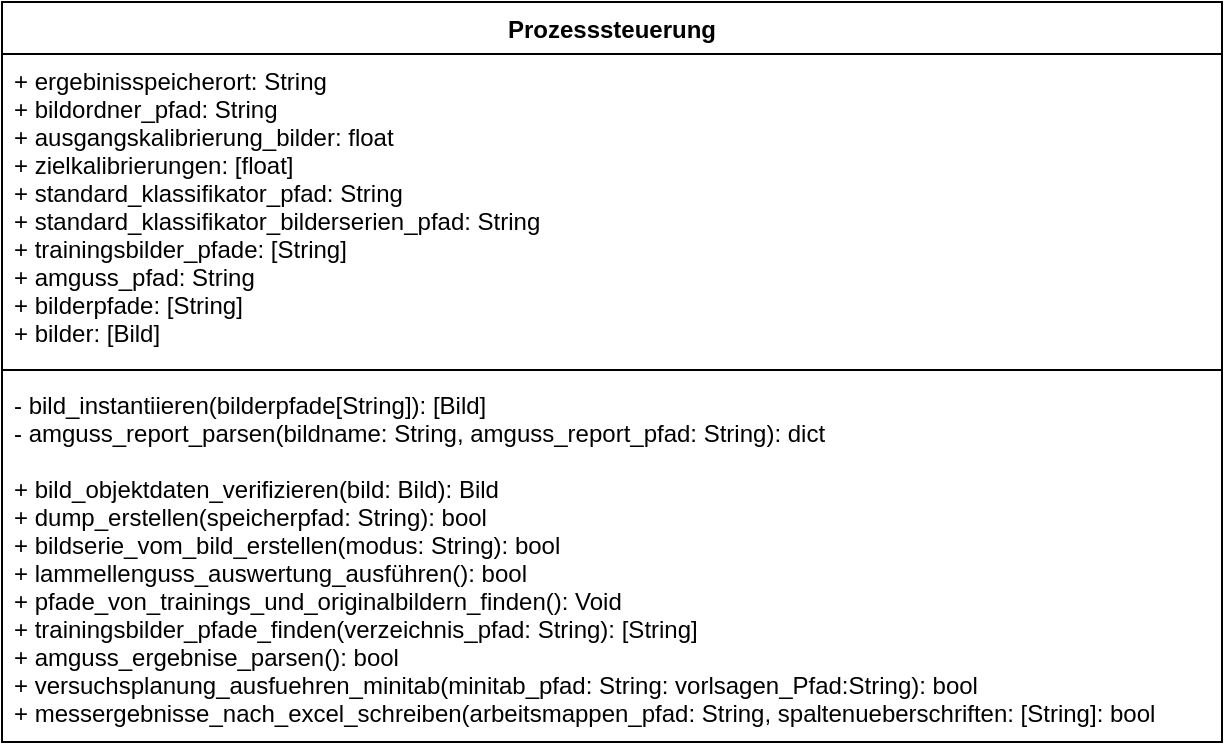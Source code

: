 <mxfile version="14.6.13" type="device"><diagram id="K4pfUe79iYb3Q8RcGvev" name="Seite-1"><mxGraphModel dx="1024" dy="592" grid="0" gridSize="10" guides="1" tooltips="1" connect="1" arrows="1" fold="1" page="1" pageScale="1" pageWidth="827" pageHeight="1169" math="0" shadow="0"><root><mxCell id="0"/><mxCell id="1" parent="0"/><mxCell id="K2cQvCdn1KXKWRD7znNt-1" value="Prozesssteuerung" style="swimlane;fontStyle=1;align=center;verticalAlign=top;childLayout=stackLayout;horizontal=1;startSize=26;horizontalStack=0;resizeParent=1;resizeParentMax=0;resizeLast=0;collapsible=1;marginBottom=0;" parent="1" vertex="1"><mxGeometry x="120" y="90" width="610" height="370" as="geometry"/></mxCell><mxCell id="K2cQvCdn1KXKWRD7znNt-2" value="+ ergebinisspeicherort: String&#10;+ bildordner_pfad: String&#10;+ ausgangskalibrierung_bilder: float&#10;+ zielkalibrierungen: [float]&#10;+ standard_klassifikator_pfad: String&#10;+ standard_klassifikator_bilderserien_pfad: String&#10;+ trainingsbilder_pfade: [String]&#10;+ amguss_pfad: String&#10;+ bilderpfade: [String]&#10;+ bilder: [Bild]&#10;" style="text;strokeColor=none;fillColor=none;align=left;verticalAlign=top;spacingLeft=4;spacingRight=4;overflow=hidden;rotatable=0;points=[[0,0.5],[1,0.5]];portConstraint=eastwest;" parent="K2cQvCdn1KXKWRD7znNt-1" vertex="1"><mxGeometry y="26" width="610" height="154" as="geometry"/></mxCell><mxCell id="K2cQvCdn1KXKWRD7znNt-3" value="" style="line;strokeWidth=1;fillColor=none;align=left;verticalAlign=middle;spacingTop=-1;spacingLeft=3;spacingRight=3;rotatable=0;labelPosition=right;points=[];portConstraint=eastwest;" parent="K2cQvCdn1KXKWRD7znNt-1" vertex="1"><mxGeometry y="180" width="610" height="8" as="geometry"/></mxCell><mxCell id="K2cQvCdn1KXKWRD7znNt-4" value="- bild_instantiieren(bilderpfade[String]): [Bild]&#10;- amguss_report_parsen(bildname: String, amguss_report_pfad: String): dict&#10;&#10;+ bild_objektdaten_verifizieren(bild: Bild): Bild&#10;+ dump_erstellen(speicherpfad: String): bool&#10;+ bildserie_vom_bild_erstellen(modus: String): bool&#10;+ lammellenguss_auswertung_ausführen(): bool&#10;+ pfade_von_trainings_und_originalbildern_finden(): Void&#10;+ trainingsbilder_pfade_finden(verzeichnis_pfad: String): [String]&#10;+ amguss_ergebnise_parsen(): bool&#10;+ versuchsplanung_ausfuehren_minitab(minitab_pfad: String: vorlsagen_Pfad:String): bool&#10;+ messergebnisse_nach_excel_schreiben(arbeitsmappen_pfad: String, spaltenueberschriften: [String]: bool&#10;" style="text;strokeColor=none;fillColor=none;align=left;verticalAlign=top;spacingLeft=4;spacingRight=4;overflow=hidden;rotatable=0;points=[[0,0.5],[1,0.5]];portConstraint=eastwest;" parent="K2cQvCdn1KXKWRD7znNt-1" vertex="1"><mxGeometry y="188" width="610" height="182" as="geometry"/></mxCell></root></mxGraphModel></diagram></mxfile>